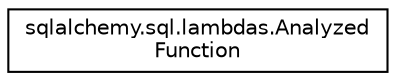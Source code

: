 digraph "Graphical Class Hierarchy"
{
 // LATEX_PDF_SIZE
  edge [fontname="Helvetica",fontsize="10",labelfontname="Helvetica",labelfontsize="10"];
  node [fontname="Helvetica",fontsize="10",shape=record];
  rankdir="LR";
  Node0 [label="sqlalchemy.sql.lambdas.Analyzed\lFunction",height=0.2,width=0.4,color="black", fillcolor="white", style="filled",URL="$classsqlalchemy_1_1sql_1_1lambdas_1_1AnalyzedFunction.html",tooltip=" "];
}
